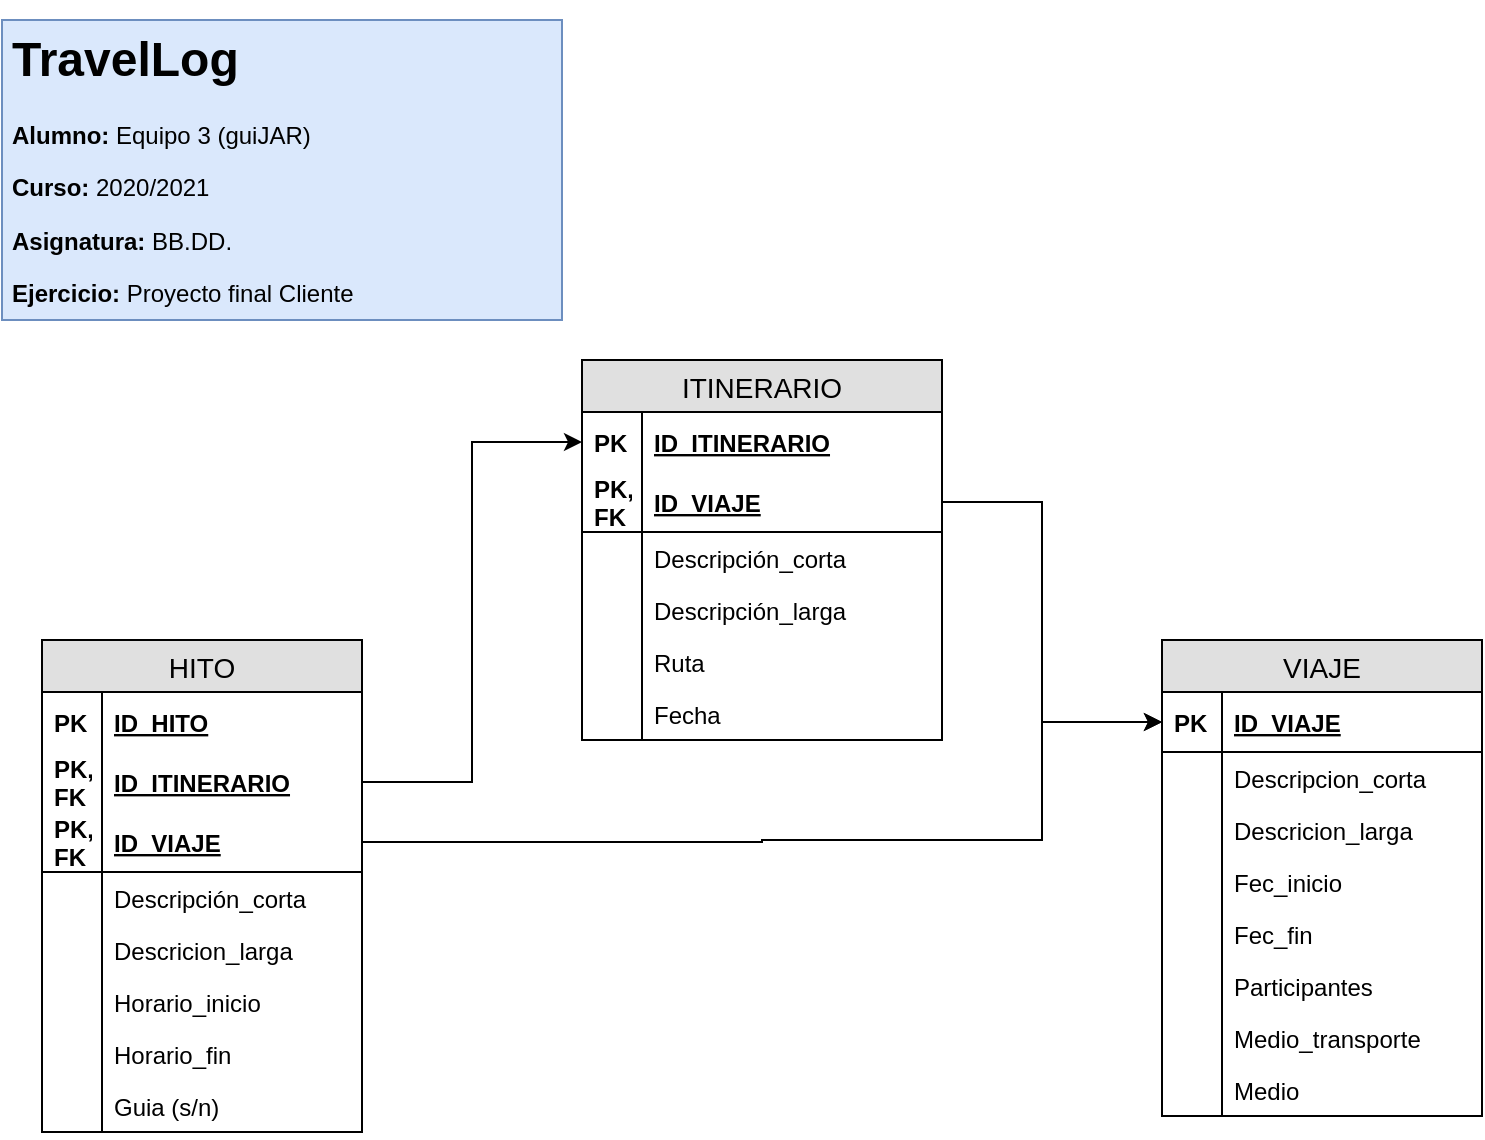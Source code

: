 <mxfile version="14.4.3" type="device"><diagram id="M0HhL15EOe84fmGE7f97" name="Page-1"><mxGraphModel dx="801" dy="513" grid="1" gridSize="10" guides="1" tooltips="1" connect="1" arrows="1" fold="1" page="1" pageScale="1" pageWidth="827" pageHeight="1169" math="0" shadow="0"><root><mxCell id="0"/><mxCell id="1" parent="0"/><mxCell id="D5wOQQXLZJchXX-Ra0Hc-1" value="&lt;h1&gt;TravelLog&lt;/h1&gt;&lt;p&gt;&lt;b&gt;Alumno:&lt;/b&gt; Equipo 3 (guiJAR)&lt;/p&gt;&lt;p&gt;&lt;b&gt;Curso:&amp;nbsp;&lt;/b&gt;2020/2021&lt;/p&gt;&lt;p&gt;&lt;b&gt;Asignatura:&lt;/b&gt;&amp;nbsp;BB.DD.&lt;/p&gt;&lt;p&gt;&lt;b&gt;Ejercicio:&lt;/b&gt;&amp;nbsp;Proyecto final Cliente&lt;br&gt;&lt;br&gt;&lt;/p&gt;" style="text;html=1;strokeColor=#6c8ebf;fillColor=#dae8fc;spacing=5;spacingTop=-20;whiteSpace=wrap;overflow=hidden;rounded=0;" parent="1" vertex="1"><mxGeometry x="50" y="40" width="280" height="150" as="geometry"/></mxCell><mxCell id="D5wOQQXLZJchXX-Ra0Hc-37" value="ITINERARIO" style="swimlane;fontStyle=0;childLayout=stackLayout;horizontal=1;startSize=26;fillColor=#e0e0e0;horizontalStack=0;resizeParent=1;resizeParentMax=0;resizeLast=0;collapsible=1;marginBottom=0;swimlaneFillColor=#ffffff;align=center;fontSize=14;" parent="1" vertex="1"><mxGeometry x="340" y="210" width="180" height="190" as="geometry"/></mxCell><mxCell id="yrgJ1p-hFxI4pOs-691j-36" value="ID_ITINERARIO" style="shape=partialRectangle;top=0;left=0;right=0;bottom=1;align=left;verticalAlign=middle;fillColor=none;spacingLeft=34;spacingRight=4;overflow=hidden;rotatable=0;points=[[0,0.5],[1,0.5]];portConstraint=eastwest;dropTarget=0;fontStyle=5;fontSize=12;strokeColor=none;" vertex="1" parent="D5wOQQXLZJchXX-Ra0Hc-37"><mxGeometry y="26" width="180" height="30" as="geometry"/></mxCell><mxCell id="yrgJ1p-hFxI4pOs-691j-37" value="PK" style="shape=partialRectangle;top=0;left=0;bottom=0;fillColor=none;align=left;verticalAlign=middle;spacingLeft=4;spacingRight=4;overflow=hidden;rotatable=0;points=[];portConstraint=eastwest;part=1;fontSize=12;fontStyle=1" vertex="1" connectable="0" parent="yrgJ1p-hFxI4pOs-691j-36"><mxGeometry width="30" height="30" as="geometry"/></mxCell><mxCell id="D5wOQQXLZJchXX-Ra0Hc-38" value="ID_VIAJE" style="shape=partialRectangle;top=0;left=0;right=0;bottom=1;align=left;verticalAlign=middle;fillColor=none;spacingLeft=34;spacingRight=4;overflow=hidden;rotatable=0;points=[[0,0.5],[1,0.5]];portConstraint=eastwest;dropTarget=0;fontStyle=5;fontSize=12;" parent="D5wOQQXLZJchXX-Ra0Hc-37" vertex="1"><mxGeometry y="56" width="180" height="30" as="geometry"/></mxCell><mxCell id="D5wOQQXLZJchXX-Ra0Hc-39" value="PK,&#10;FK " style="shape=partialRectangle;top=0;left=0;bottom=0;fillColor=none;align=left;verticalAlign=middle;spacingLeft=4;spacingRight=4;overflow=hidden;rotatable=0;points=[];portConstraint=eastwest;part=1;fontSize=12;fontStyle=1" parent="D5wOQQXLZJchXX-Ra0Hc-38" vertex="1" connectable="0"><mxGeometry width="30" height="30" as="geometry"/></mxCell><mxCell id="D5wOQQXLZJchXX-Ra0Hc-40" value="Descripción_corta" style="shape=partialRectangle;top=0;left=0;right=0;bottom=0;align=left;verticalAlign=top;fillColor=none;spacingLeft=34;spacingRight=4;overflow=hidden;rotatable=0;points=[[0,0.5],[1,0.5]];portConstraint=eastwest;dropTarget=0;fontSize=12;" parent="D5wOQQXLZJchXX-Ra0Hc-37" vertex="1"><mxGeometry y="86" width="180" height="26" as="geometry"/></mxCell><mxCell id="D5wOQQXLZJchXX-Ra0Hc-41" value="" style="shape=partialRectangle;top=0;left=0;bottom=0;fillColor=none;align=left;verticalAlign=top;spacingLeft=4;spacingRight=4;overflow=hidden;rotatable=0;points=[];portConstraint=eastwest;part=1;fontSize=12;" parent="D5wOQQXLZJchXX-Ra0Hc-40" vertex="1" connectable="0"><mxGeometry width="30" height="26" as="geometry"/></mxCell><mxCell id="D5wOQQXLZJchXX-Ra0Hc-42" value="Descripción_larga" style="shape=partialRectangle;top=0;left=0;right=0;bottom=0;align=left;verticalAlign=top;fillColor=none;spacingLeft=34;spacingRight=4;overflow=hidden;rotatable=0;points=[[0,0.5],[1,0.5]];portConstraint=eastwest;dropTarget=0;fontSize=12;" parent="D5wOQQXLZJchXX-Ra0Hc-37" vertex="1"><mxGeometry y="112" width="180" height="26" as="geometry"/></mxCell><mxCell id="D5wOQQXLZJchXX-Ra0Hc-43" value="" style="shape=partialRectangle;top=0;left=0;bottom=0;fillColor=none;align=left;verticalAlign=top;spacingLeft=4;spacingRight=4;overflow=hidden;rotatable=0;points=[];portConstraint=eastwest;part=1;fontSize=12;" parent="D5wOQQXLZJchXX-Ra0Hc-42" vertex="1" connectable="0"><mxGeometry width="30" height="26" as="geometry"/></mxCell><mxCell id="yrgJ1p-hFxI4pOs-691j-17" value="Ruta" style="shape=partialRectangle;top=0;left=0;right=0;bottom=0;align=left;verticalAlign=top;fillColor=none;spacingLeft=34;spacingRight=4;overflow=hidden;rotatable=0;points=[[0,0.5],[1,0.5]];portConstraint=eastwest;dropTarget=0;fontSize=12;" vertex="1" parent="D5wOQQXLZJchXX-Ra0Hc-37"><mxGeometry y="138" width="180" height="26" as="geometry"/></mxCell><mxCell id="yrgJ1p-hFxI4pOs-691j-18" value="" style="shape=partialRectangle;top=0;left=0;bottom=0;fillColor=none;align=left;verticalAlign=top;spacingLeft=4;spacingRight=4;overflow=hidden;rotatable=0;points=[];portConstraint=eastwest;part=1;fontSize=12;" vertex="1" connectable="0" parent="yrgJ1p-hFxI4pOs-691j-17"><mxGeometry width="30" height="26" as="geometry"/></mxCell><mxCell id="yrgJ1p-hFxI4pOs-691j-38" value="Fecha" style="shape=partialRectangle;top=0;left=0;right=0;bottom=0;align=left;verticalAlign=top;fillColor=none;spacingLeft=34;spacingRight=4;overflow=hidden;rotatable=0;points=[[0,0.5],[1,0.5]];portConstraint=eastwest;dropTarget=0;fontSize=12;" vertex="1" parent="D5wOQQXLZJchXX-Ra0Hc-37"><mxGeometry y="164" width="180" height="26" as="geometry"/></mxCell><mxCell id="yrgJ1p-hFxI4pOs-691j-39" value="" style="shape=partialRectangle;top=0;left=0;bottom=0;fillColor=none;align=left;verticalAlign=top;spacingLeft=4;spacingRight=4;overflow=hidden;rotatable=0;points=[];portConstraint=eastwest;part=1;fontSize=12;" vertex="1" connectable="0" parent="yrgJ1p-hFxI4pOs-691j-38"><mxGeometry width="30" height="26" as="geometry"/></mxCell><mxCell id="D5wOQQXLZJchXX-Ra0Hc-58" value="VIAJE" style="swimlane;fontStyle=0;childLayout=stackLayout;horizontal=1;startSize=26;fillColor=#e0e0e0;horizontalStack=0;resizeParent=1;resizeParentMax=0;resizeLast=0;collapsible=1;marginBottom=0;swimlaneFillColor=#ffffff;align=center;fontSize=14;" parent="1" vertex="1"><mxGeometry x="630" y="350" width="160" height="238" as="geometry"/></mxCell><mxCell id="D5wOQQXLZJchXX-Ra0Hc-59" value="ID_VIAJE" style="shape=partialRectangle;top=0;left=0;right=0;bottom=1;align=left;verticalAlign=middle;fillColor=none;spacingLeft=34;spacingRight=4;overflow=hidden;rotatable=0;points=[[0,0.5],[1,0.5]];portConstraint=eastwest;dropTarget=0;fontStyle=5;fontSize=12;" parent="D5wOQQXLZJchXX-Ra0Hc-58" vertex="1"><mxGeometry y="26" width="160" height="30" as="geometry"/></mxCell><mxCell id="D5wOQQXLZJchXX-Ra0Hc-60" value="PK" style="shape=partialRectangle;top=0;left=0;bottom=0;fillColor=none;align=left;verticalAlign=middle;spacingLeft=4;spacingRight=4;overflow=hidden;rotatable=0;points=[];portConstraint=eastwest;part=1;fontSize=12;fontStyle=1" parent="D5wOQQXLZJchXX-Ra0Hc-59" vertex="1" connectable="0"><mxGeometry width="30" height="30" as="geometry"/></mxCell><mxCell id="D5wOQQXLZJchXX-Ra0Hc-61" value="Descripcion_corta" style="shape=partialRectangle;top=0;left=0;right=0;bottom=0;align=left;verticalAlign=top;fillColor=none;spacingLeft=34;spacingRight=4;overflow=hidden;rotatable=0;points=[[0,0.5],[1,0.5]];portConstraint=eastwest;dropTarget=0;fontSize=12;" parent="D5wOQQXLZJchXX-Ra0Hc-58" vertex="1"><mxGeometry y="56" width="160" height="26" as="geometry"/></mxCell><mxCell id="D5wOQQXLZJchXX-Ra0Hc-62" value="" style="shape=partialRectangle;top=0;left=0;bottom=0;fillColor=none;align=left;verticalAlign=top;spacingLeft=4;spacingRight=4;overflow=hidden;rotatable=0;points=[];portConstraint=eastwest;part=1;fontSize=12;" parent="D5wOQQXLZJchXX-Ra0Hc-61" vertex="1" connectable="0"><mxGeometry width="30" height="26" as="geometry"/></mxCell><mxCell id="D5wOQQXLZJchXX-Ra0Hc-63" value="Descricion_larga" style="shape=partialRectangle;top=0;left=0;right=0;bottom=0;align=left;verticalAlign=top;fillColor=none;spacingLeft=34;spacingRight=4;overflow=hidden;rotatable=0;points=[[0,0.5],[1,0.5]];portConstraint=eastwest;dropTarget=0;fontSize=12;" parent="D5wOQQXLZJchXX-Ra0Hc-58" vertex="1"><mxGeometry y="82" width="160" height="26" as="geometry"/></mxCell><mxCell id="D5wOQQXLZJchXX-Ra0Hc-64" value="" style="shape=partialRectangle;top=0;left=0;bottom=0;fillColor=none;align=left;verticalAlign=top;spacingLeft=4;spacingRight=4;overflow=hidden;rotatable=0;points=[];portConstraint=eastwest;part=1;fontSize=12;" parent="D5wOQQXLZJchXX-Ra0Hc-63" vertex="1" connectable="0"><mxGeometry width="30" height="26" as="geometry"/></mxCell><mxCell id="yrgJ1p-hFxI4pOs-691j-7" value="Fec_inicio&#10;" style="shape=partialRectangle;top=0;left=0;right=0;bottom=0;align=left;verticalAlign=top;fillColor=none;spacingLeft=34;spacingRight=4;overflow=hidden;rotatable=0;points=[[0,0.5],[1,0.5]];portConstraint=eastwest;dropTarget=0;fontSize=12;" vertex="1" parent="D5wOQQXLZJchXX-Ra0Hc-58"><mxGeometry y="108" width="160" height="26" as="geometry"/></mxCell><mxCell id="yrgJ1p-hFxI4pOs-691j-8" value="" style="shape=partialRectangle;top=0;left=0;bottom=0;fillColor=none;align=left;verticalAlign=top;spacingLeft=4;spacingRight=4;overflow=hidden;rotatable=0;points=[];portConstraint=eastwest;part=1;fontSize=12;" vertex="1" connectable="0" parent="yrgJ1p-hFxI4pOs-691j-7"><mxGeometry width="30" height="26" as="geometry"/></mxCell><mxCell id="D5wOQQXLZJchXX-Ra0Hc-65" value="Fec_fin" style="shape=partialRectangle;top=0;left=0;right=0;bottom=0;align=left;verticalAlign=top;fillColor=none;spacingLeft=34;spacingRight=4;overflow=hidden;rotatable=0;points=[[0,0.5],[1,0.5]];portConstraint=eastwest;dropTarget=0;fontSize=12;" parent="D5wOQQXLZJchXX-Ra0Hc-58" vertex="1"><mxGeometry y="134" width="160" height="26" as="geometry"/></mxCell><mxCell id="D5wOQQXLZJchXX-Ra0Hc-66" value="" style="shape=partialRectangle;top=0;left=0;bottom=0;fillColor=none;align=left;verticalAlign=top;spacingLeft=4;spacingRight=4;overflow=hidden;rotatable=0;points=[];portConstraint=eastwest;part=1;fontSize=12;" parent="D5wOQQXLZJchXX-Ra0Hc-65" vertex="1" connectable="0"><mxGeometry width="30" height="26" as="geometry"/></mxCell><mxCell id="yrgJ1p-hFxI4pOs-691j-11" value="Participantes" style="shape=partialRectangle;top=0;left=0;right=0;bottom=0;align=left;verticalAlign=top;fillColor=none;spacingLeft=34;spacingRight=4;overflow=hidden;rotatable=0;points=[[0,0.5],[1,0.5]];portConstraint=eastwest;dropTarget=0;fontSize=12;" vertex="1" parent="D5wOQQXLZJchXX-Ra0Hc-58"><mxGeometry y="160" width="160" height="26" as="geometry"/></mxCell><mxCell id="yrgJ1p-hFxI4pOs-691j-12" value="" style="shape=partialRectangle;top=0;left=0;bottom=0;fillColor=none;align=left;verticalAlign=top;spacingLeft=4;spacingRight=4;overflow=hidden;rotatable=0;points=[];portConstraint=eastwest;part=1;fontSize=12;" vertex="1" connectable="0" parent="yrgJ1p-hFxI4pOs-691j-11"><mxGeometry width="30" height="26" as="geometry"/></mxCell><mxCell id="yrgJ1p-hFxI4pOs-691j-13" value="Medio_transporte" style="shape=partialRectangle;top=0;left=0;right=0;bottom=0;align=left;verticalAlign=top;fillColor=none;spacingLeft=34;spacingRight=4;overflow=hidden;rotatable=0;points=[[0,0.5],[1,0.5]];portConstraint=eastwest;dropTarget=0;fontSize=12;" vertex="1" parent="D5wOQQXLZJchXX-Ra0Hc-58"><mxGeometry y="186" width="160" height="26" as="geometry"/></mxCell><mxCell id="yrgJ1p-hFxI4pOs-691j-14" value="" style="shape=partialRectangle;top=0;left=0;bottom=0;fillColor=none;align=left;verticalAlign=top;spacingLeft=4;spacingRight=4;overflow=hidden;rotatable=0;points=[];portConstraint=eastwest;part=1;fontSize=12;" vertex="1" connectable="0" parent="yrgJ1p-hFxI4pOs-691j-13"><mxGeometry width="30" height="26" as="geometry"/></mxCell><mxCell id="yrgJ1p-hFxI4pOs-691j-15" value="Medio" style="shape=partialRectangle;top=0;left=0;right=0;bottom=0;align=left;verticalAlign=top;fillColor=none;spacingLeft=34;spacingRight=4;overflow=hidden;rotatable=0;points=[[0,0.5],[1,0.5]];portConstraint=eastwest;dropTarget=0;fontSize=12;" vertex="1" parent="D5wOQQXLZJchXX-Ra0Hc-58"><mxGeometry y="212" width="160" height="26" as="geometry"/></mxCell><mxCell id="yrgJ1p-hFxI4pOs-691j-16" value="" style="shape=partialRectangle;top=0;left=0;bottom=0;fillColor=none;align=left;verticalAlign=top;spacingLeft=4;spacingRight=4;overflow=hidden;rotatable=0;points=[];portConstraint=eastwest;part=1;fontSize=12;" vertex="1" connectable="0" parent="yrgJ1p-hFxI4pOs-691j-15"><mxGeometry width="30" height="26" as="geometry"/></mxCell><mxCell id="yrgJ1p-hFxI4pOs-691j-40" style="edgeStyle=orthogonalEdgeStyle;rounded=0;orthogonalLoop=1;jettySize=auto;html=1;entryX=0;entryY=0.5;entryDx=0;entryDy=0;" edge="1" parent="1" source="D5wOQQXLZJchXX-Ra0Hc-38" target="D5wOQQXLZJchXX-Ra0Hc-59"><mxGeometry relative="1" as="geometry"><Array as="points"><mxPoint x="570" y="281"/><mxPoint x="570" y="391"/></Array></mxGeometry></mxCell><mxCell id="yrgJ1p-hFxI4pOs-691j-41" value="HITO" style="swimlane;fontStyle=0;childLayout=stackLayout;horizontal=1;startSize=26;fillColor=#e0e0e0;horizontalStack=0;resizeParent=1;resizeParentMax=0;resizeLast=0;collapsible=1;marginBottom=0;swimlaneFillColor=#ffffff;align=center;fontSize=14;" vertex="1" parent="1"><mxGeometry x="70" y="350" width="160" height="246" as="geometry"/></mxCell><mxCell id="yrgJ1p-hFxI4pOs-691j-42" value="ID_HITO" style="shape=partialRectangle;top=0;left=0;right=0;bottom=1;align=left;verticalAlign=middle;fillColor=none;spacingLeft=34;spacingRight=4;overflow=hidden;rotatable=0;points=[[0,0.5],[1,0.5]];portConstraint=eastwest;dropTarget=0;fontStyle=5;fontSize=12;strokeColor=none;" vertex="1" parent="yrgJ1p-hFxI4pOs-691j-41"><mxGeometry y="26" width="160" height="30" as="geometry"/></mxCell><mxCell id="yrgJ1p-hFxI4pOs-691j-43" value="PK" style="shape=partialRectangle;top=0;left=0;bottom=0;fillColor=none;align=left;verticalAlign=middle;spacingLeft=4;spacingRight=4;overflow=hidden;rotatable=0;points=[];portConstraint=eastwest;part=1;fontSize=12;fontStyle=1" vertex="1" connectable="0" parent="yrgJ1p-hFxI4pOs-691j-42"><mxGeometry width="30" height="30" as="geometry"/></mxCell><mxCell id="yrgJ1p-hFxI4pOs-691j-58" value="ID_ITINERARIO" style="shape=partialRectangle;top=0;left=0;right=0;bottom=1;align=left;verticalAlign=middle;fillColor=none;spacingLeft=34;spacingRight=4;overflow=hidden;rotatable=0;points=[[0,0.5],[1,0.5]];portConstraint=eastwest;dropTarget=0;fontStyle=5;fontSize=12;strokeColor=none;" vertex="1" parent="yrgJ1p-hFxI4pOs-691j-41"><mxGeometry y="56" width="160" height="30" as="geometry"/></mxCell><mxCell id="yrgJ1p-hFxI4pOs-691j-59" value="PK,&#10;FK" style="shape=partialRectangle;top=0;left=0;bottom=0;fillColor=none;align=left;verticalAlign=middle;spacingLeft=4;spacingRight=4;overflow=hidden;rotatable=0;points=[];portConstraint=eastwest;part=1;fontSize=12;fontStyle=1" vertex="1" connectable="0" parent="yrgJ1p-hFxI4pOs-691j-58"><mxGeometry width="30" height="30" as="geometry"/></mxCell><mxCell id="yrgJ1p-hFxI4pOs-691j-63" value="ID_VIAJE" style="shape=partialRectangle;top=0;left=0;right=0;bottom=1;align=left;verticalAlign=middle;fillColor=none;spacingLeft=34;spacingRight=4;overflow=hidden;rotatable=0;points=[[0,0.5],[1,0.5]];portConstraint=eastwest;dropTarget=0;fontStyle=5;fontSize=12;" vertex="1" parent="yrgJ1p-hFxI4pOs-691j-41"><mxGeometry y="86" width="160" height="30" as="geometry"/></mxCell><mxCell id="yrgJ1p-hFxI4pOs-691j-64" value="PK,&#10;FK" style="shape=partialRectangle;top=0;left=0;bottom=0;fillColor=none;align=left;verticalAlign=middle;spacingLeft=4;spacingRight=4;overflow=hidden;rotatable=0;points=[];portConstraint=eastwest;part=1;fontSize=12;fontStyle=1" vertex="1" connectable="0" parent="yrgJ1p-hFxI4pOs-691j-63"><mxGeometry width="30" height="30" as="geometry"/></mxCell><mxCell id="yrgJ1p-hFxI4pOs-691j-44" value="Descripción_corta" style="shape=partialRectangle;top=0;left=0;right=0;bottom=0;align=left;verticalAlign=top;fillColor=none;spacingLeft=34;spacingRight=4;overflow=hidden;rotatable=0;points=[[0,0.5],[1,0.5]];portConstraint=eastwest;dropTarget=0;fontSize=12;" vertex="1" parent="yrgJ1p-hFxI4pOs-691j-41"><mxGeometry y="116" width="160" height="26" as="geometry"/></mxCell><mxCell id="yrgJ1p-hFxI4pOs-691j-45" value="" style="shape=partialRectangle;top=0;left=0;bottom=0;fillColor=none;align=left;verticalAlign=top;spacingLeft=4;spacingRight=4;overflow=hidden;rotatable=0;points=[];portConstraint=eastwest;part=1;fontSize=12;" vertex="1" connectable="0" parent="yrgJ1p-hFxI4pOs-691j-44"><mxGeometry width="30" height="26" as="geometry"/></mxCell><mxCell id="yrgJ1p-hFxI4pOs-691j-46" value="Descricion_larga" style="shape=partialRectangle;top=0;left=0;right=0;bottom=0;align=left;verticalAlign=top;fillColor=none;spacingLeft=34;spacingRight=4;overflow=hidden;rotatable=0;points=[[0,0.5],[1,0.5]];portConstraint=eastwest;dropTarget=0;fontSize=12;" vertex="1" parent="yrgJ1p-hFxI4pOs-691j-41"><mxGeometry y="142" width="160" height="26" as="geometry"/></mxCell><mxCell id="yrgJ1p-hFxI4pOs-691j-47" value="" style="shape=partialRectangle;top=0;left=0;bottom=0;fillColor=none;align=left;verticalAlign=top;spacingLeft=4;spacingRight=4;overflow=hidden;rotatable=0;points=[];portConstraint=eastwest;part=1;fontSize=12;" vertex="1" connectable="0" parent="yrgJ1p-hFxI4pOs-691j-46"><mxGeometry width="30" height="26" as="geometry"/></mxCell><mxCell id="yrgJ1p-hFxI4pOs-691j-48" value="Horario_inicio" style="shape=partialRectangle;top=0;left=0;right=0;bottom=0;align=left;verticalAlign=top;fillColor=none;spacingLeft=34;spacingRight=4;overflow=hidden;rotatable=0;points=[[0,0.5],[1,0.5]];portConstraint=eastwest;dropTarget=0;fontSize=12;" vertex="1" parent="yrgJ1p-hFxI4pOs-691j-41"><mxGeometry y="168" width="160" height="26" as="geometry"/></mxCell><mxCell id="yrgJ1p-hFxI4pOs-691j-49" value="" style="shape=partialRectangle;top=0;left=0;bottom=0;fillColor=none;align=left;verticalAlign=top;spacingLeft=4;spacingRight=4;overflow=hidden;rotatable=0;points=[];portConstraint=eastwest;part=1;fontSize=12;" vertex="1" connectable="0" parent="yrgJ1p-hFxI4pOs-691j-48"><mxGeometry width="30" height="26" as="geometry"/></mxCell><mxCell id="yrgJ1p-hFxI4pOs-691j-67" value="Horario_fin" style="shape=partialRectangle;top=0;left=0;right=0;bottom=0;align=left;verticalAlign=top;fillColor=none;spacingLeft=34;spacingRight=4;overflow=hidden;rotatable=0;points=[[0,0.5],[1,0.5]];portConstraint=eastwest;dropTarget=0;fontSize=12;" vertex="1" parent="yrgJ1p-hFxI4pOs-691j-41"><mxGeometry y="194" width="160" height="26" as="geometry"/></mxCell><mxCell id="yrgJ1p-hFxI4pOs-691j-68" value="" style="shape=partialRectangle;top=0;left=0;bottom=0;fillColor=none;align=left;verticalAlign=top;spacingLeft=4;spacingRight=4;overflow=hidden;rotatable=0;points=[];portConstraint=eastwest;part=1;fontSize=12;" vertex="1" connectable="0" parent="yrgJ1p-hFxI4pOs-691j-67"><mxGeometry width="30" height="26" as="geometry"/></mxCell><mxCell id="yrgJ1p-hFxI4pOs-691j-56" value="Guia (s/n)" style="shape=partialRectangle;top=0;left=0;right=0;bottom=0;align=left;verticalAlign=top;fillColor=none;spacingLeft=34;spacingRight=4;overflow=hidden;rotatable=0;points=[[0,0.5],[1,0.5]];portConstraint=eastwest;dropTarget=0;fontSize=12;" vertex="1" parent="yrgJ1p-hFxI4pOs-691j-41"><mxGeometry y="220" width="160" height="26" as="geometry"/></mxCell><mxCell id="yrgJ1p-hFxI4pOs-691j-57" value="" style="shape=partialRectangle;top=0;left=0;bottom=0;fillColor=none;align=left;verticalAlign=top;spacingLeft=4;spacingRight=4;overflow=hidden;rotatable=0;points=[];portConstraint=eastwest;part=1;fontSize=12;" vertex="1" connectable="0" parent="yrgJ1p-hFxI4pOs-691j-56"><mxGeometry width="30" height="26" as="geometry"/></mxCell><mxCell id="yrgJ1p-hFxI4pOs-691j-62" style="edgeStyle=orthogonalEdgeStyle;rounded=0;orthogonalLoop=1;jettySize=auto;html=1;exitX=1;exitY=0.5;exitDx=0;exitDy=0;entryX=0;entryY=0.5;entryDx=0;entryDy=0;" edge="1" parent="1" source="yrgJ1p-hFxI4pOs-691j-58" target="yrgJ1p-hFxI4pOs-691j-36"><mxGeometry relative="1" as="geometry"/></mxCell><mxCell id="yrgJ1p-hFxI4pOs-691j-66" style="edgeStyle=orthogonalEdgeStyle;rounded=0;orthogonalLoop=1;jettySize=auto;html=1;entryX=0;entryY=0.5;entryDx=0;entryDy=0;" edge="1" parent="1" source="yrgJ1p-hFxI4pOs-691j-63" target="D5wOQQXLZJchXX-Ra0Hc-59"><mxGeometry relative="1" as="geometry"><Array as="points"><mxPoint x="430" y="451"/><mxPoint x="430" y="450"/><mxPoint x="570" y="450"/><mxPoint x="570" y="391"/></Array></mxGeometry></mxCell></root></mxGraphModel></diagram></mxfile>